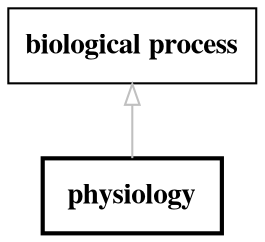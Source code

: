 // biolink model
digraph {
	graph [fontsize=32 penwidth=5]
	node [color=black fontname="times bold" shape=rectangle]
	edge [color=gray fontcolor=darkgray]
	physiology [label=" physiology " style=bold]
	"biological process" -> physiology [label="" arrowtail=onormal dir=back]
}
